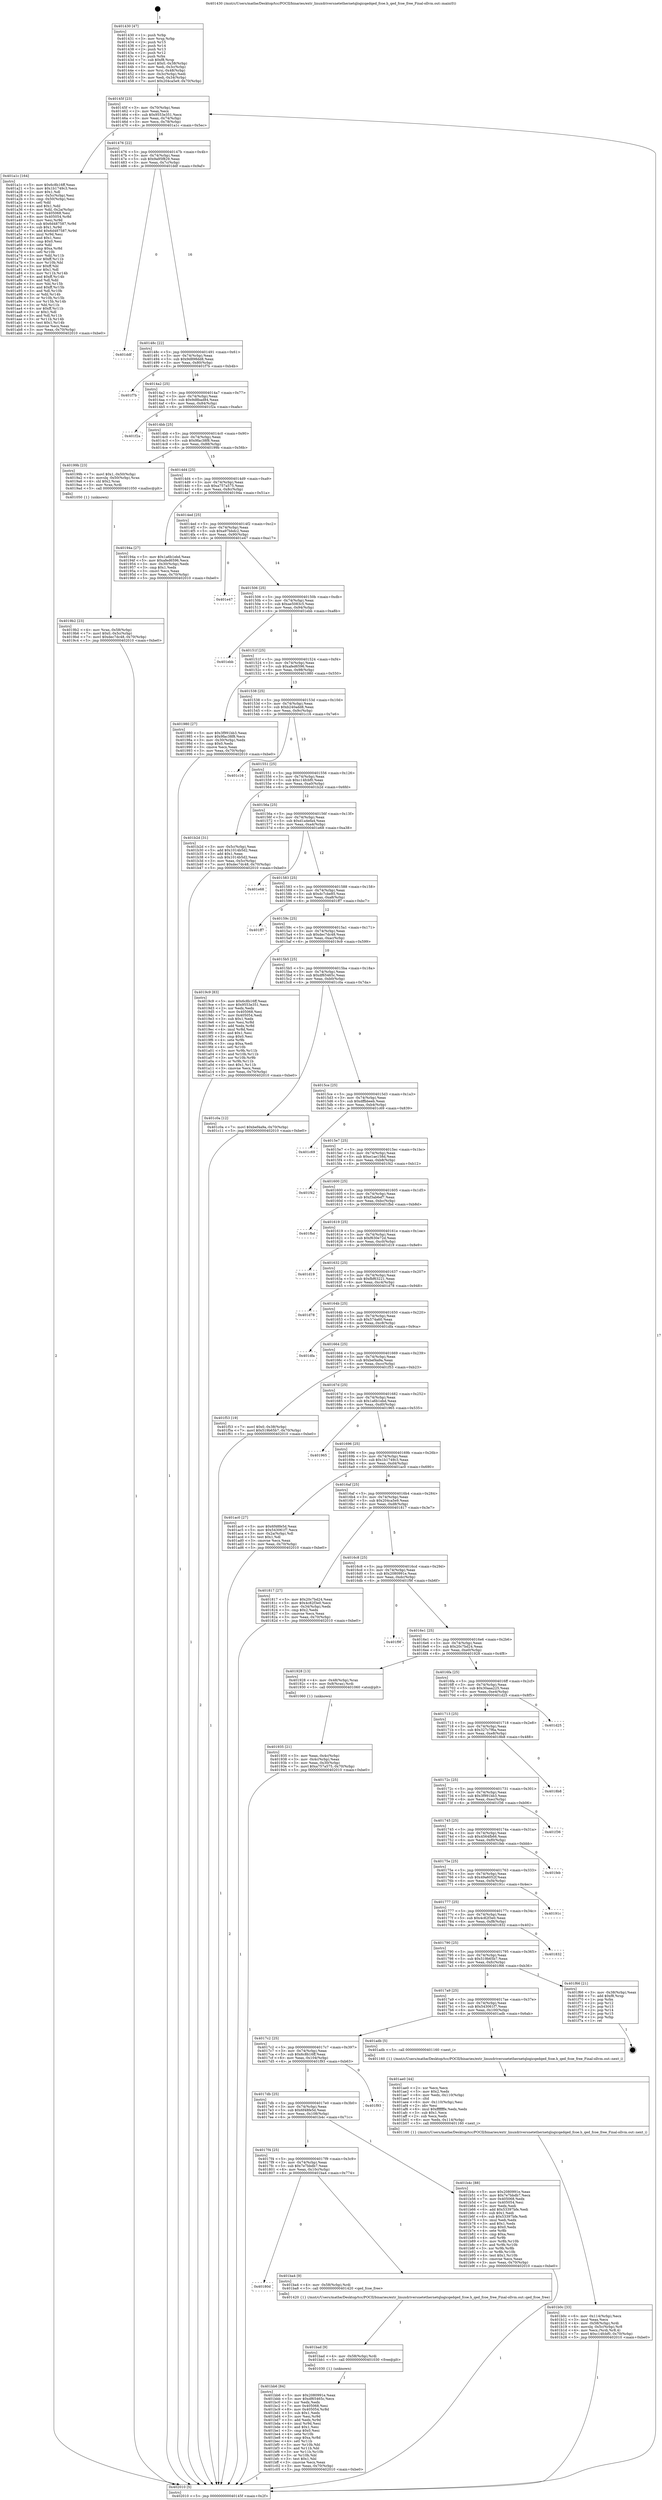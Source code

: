 digraph "0x401430" {
  label = "0x401430 (/mnt/c/Users/mathe/Desktop/tcc/POCII/binaries/extr_linuxdriversnetethernetqlogicqedqed_fcoe.h_qed_fcoe_free_Final-ollvm.out::main(0))"
  labelloc = "t"
  node[shape=record]

  Entry [label="",width=0.3,height=0.3,shape=circle,fillcolor=black,style=filled]
  "0x40145f" [label="{
     0x40145f [23]\l
     | [instrs]\l
     &nbsp;&nbsp;0x40145f \<+3\>: mov -0x70(%rbp),%eax\l
     &nbsp;&nbsp;0x401462 \<+2\>: mov %eax,%ecx\l
     &nbsp;&nbsp;0x401464 \<+6\>: sub $0x9553e351,%ecx\l
     &nbsp;&nbsp;0x40146a \<+3\>: mov %eax,-0x74(%rbp)\l
     &nbsp;&nbsp;0x40146d \<+3\>: mov %ecx,-0x78(%rbp)\l
     &nbsp;&nbsp;0x401470 \<+6\>: je 0000000000401a1c \<main+0x5ec\>\l
  }"]
  "0x401a1c" [label="{
     0x401a1c [164]\l
     | [instrs]\l
     &nbsp;&nbsp;0x401a1c \<+5\>: mov $0x6c8b16ff,%eax\l
     &nbsp;&nbsp;0x401a21 \<+5\>: mov $0x1b1749c3,%ecx\l
     &nbsp;&nbsp;0x401a26 \<+2\>: mov $0x1,%dl\l
     &nbsp;&nbsp;0x401a28 \<+3\>: mov -0x5c(%rbp),%esi\l
     &nbsp;&nbsp;0x401a2b \<+3\>: cmp -0x50(%rbp),%esi\l
     &nbsp;&nbsp;0x401a2e \<+4\>: setl %dil\l
     &nbsp;&nbsp;0x401a32 \<+4\>: and $0x1,%dil\l
     &nbsp;&nbsp;0x401a36 \<+4\>: mov %dil,-0x2a(%rbp)\l
     &nbsp;&nbsp;0x401a3a \<+7\>: mov 0x405068,%esi\l
     &nbsp;&nbsp;0x401a41 \<+8\>: mov 0x405054,%r8d\l
     &nbsp;&nbsp;0x401a49 \<+3\>: mov %esi,%r9d\l
     &nbsp;&nbsp;0x401a4c \<+7\>: sub $0x6d487587,%r9d\l
     &nbsp;&nbsp;0x401a53 \<+4\>: sub $0x1,%r9d\l
     &nbsp;&nbsp;0x401a57 \<+7\>: add $0x6d487587,%r9d\l
     &nbsp;&nbsp;0x401a5e \<+4\>: imul %r9d,%esi\l
     &nbsp;&nbsp;0x401a62 \<+3\>: and $0x1,%esi\l
     &nbsp;&nbsp;0x401a65 \<+3\>: cmp $0x0,%esi\l
     &nbsp;&nbsp;0x401a68 \<+4\>: sete %dil\l
     &nbsp;&nbsp;0x401a6c \<+4\>: cmp $0xa,%r8d\l
     &nbsp;&nbsp;0x401a70 \<+4\>: setl %r10b\l
     &nbsp;&nbsp;0x401a74 \<+3\>: mov %dil,%r11b\l
     &nbsp;&nbsp;0x401a77 \<+4\>: xor $0xff,%r11b\l
     &nbsp;&nbsp;0x401a7b \<+3\>: mov %r10b,%bl\l
     &nbsp;&nbsp;0x401a7e \<+3\>: xor $0xff,%bl\l
     &nbsp;&nbsp;0x401a81 \<+3\>: xor $0x1,%dl\l
     &nbsp;&nbsp;0x401a84 \<+3\>: mov %r11b,%r14b\l
     &nbsp;&nbsp;0x401a87 \<+4\>: and $0xff,%r14b\l
     &nbsp;&nbsp;0x401a8b \<+3\>: and %dl,%dil\l
     &nbsp;&nbsp;0x401a8e \<+3\>: mov %bl,%r15b\l
     &nbsp;&nbsp;0x401a91 \<+4\>: and $0xff,%r15b\l
     &nbsp;&nbsp;0x401a95 \<+3\>: and %dl,%r10b\l
     &nbsp;&nbsp;0x401a98 \<+3\>: or %dil,%r14b\l
     &nbsp;&nbsp;0x401a9b \<+3\>: or %r10b,%r15b\l
     &nbsp;&nbsp;0x401a9e \<+3\>: xor %r15b,%r14b\l
     &nbsp;&nbsp;0x401aa1 \<+3\>: or %bl,%r11b\l
     &nbsp;&nbsp;0x401aa4 \<+4\>: xor $0xff,%r11b\l
     &nbsp;&nbsp;0x401aa8 \<+3\>: or $0x1,%dl\l
     &nbsp;&nbsp;0x401aab \<+3\>: and %dl,%r11b\l
     &nbsp;&nbsp;0x401aae \<+3\>: or %r11b,%r14b\l
     &nbsp;&nbsp;0x401ab1 \<+4\>: test $0x1,%r14b\l
     &nbsp;&nbsp;0x401ab5 \<+3\>: cmovne %ecx,%eax\l
     &nbsp;&nbsp;0x401ab8 \<+3\>: mov %eax,-0x70(%rbp)\l
     &nbsp;&nbsp;0x401abb \<+5\>: jmp 0000000000402010 \<main+0xbe0\>\l
  }"]
  "0x401476" [label="{
     0x401476 [22]\l
     | [instrs]\l
     &nbsp;&nbsp;0x401476 \<+5\>: jmp 000000000040147b \<main+0x4b\>\l
     &nbsp;&nbsp;0x40147b \<+3\>: mov -0x74(%rbp),%eax\l
     &nbsp;&nbsp;0x40147e \<+5\>: sub $0x9a95f829,%eax\l
     &nbsp;&nbsp;0x401483 \<+3\>: mov %eax,-0x7c(%rbp)\l
     &nbsp;&nbsp;0x401486 \<+6\>: je 0000000000401ddf \<main+0x9af\>\l
  }"]
  Exit [label="",width=0.3,height=0.3,shape=circle,fillcolor=black,style=filled,peripheries=2]
  "0x401ddf" [label="{
     0x401ddf\l
  }", style=dashed]
  "0x40148c" [label="{
     0x40148c [22]\l
     | [instrs]\l
     &nbsp;&nbsp;0x40148c \<+5\>: jmp 0000000000401491 \<main+0x61\>\l
     &nbsp;&nbsp;0x401491 \<+3\>: mov -0x74(%rbp),%eax\l
     &nbsp;&nbsp;0x401494 \<+5\>: sub $0x9d898dd8,%eax\l
     &nbsp;&nbsp;0x401499 \<+3\>: mov %eax,-0x80(%rbp)\l
     &nbsp;&nbsp;0x40149c \<+6\>: je 0000000000401f7b \<main+0xb4b\>\l
  }"]
  "0x401bb6" [label="{
     0x401bb6 [84]\l
     | [instrs]\l
     &nbsp;&nbsp;0x401bb6 \<+5\>: mov $0x2080991e,%eax\l
     &nbsp;&nbsp;0x401bbb \<+5\>: mov $0xdf65465c,%ecx\l
     &nbsp;&nbsp;0x401bc0 \<+2\>: xor %edx,%edx\l
     &nbsp;&nbsp;0x401bc2 \<+7\>: mov 0x405068,%esi\l
     &nbsp;&nbsp;0x401bc9 \<+8\>: mov 0x405054,%r8d\l
     &nbsp;&nbsp;0x401bd1 \<+3\>: sub $0x1,%edx\l
     &nbsp;&nbsp;0x401bd4 \<+3\>: mov %esi,%r9d\l
     &nbsp;&nbsp;0x401bd7 \<+3\>: add %edx,%r9d\l
     &nbsp;&nbsp;0x401bda \<+4\>: imul %r9d,%esi\l
     &nbsp;&nbsp;0x401bde \<+3\>: and $0x1,%esi\l
     &nbsp;&nbsp;0x401be1 \<+3\>: cmp $0x0,%esi\l
     &nbsp;&nbsp;0x401be4 \<+4\>: sete %r10b\l
     &nbsp;&nbsp;0x401be8 \<+4\>: cmp $0xa,%r8d\l
     &nbsp;&nbsp;0x401bec \<+4\>: setl %r11b\l
     &nbsp;&nbsp;0x401bf0 \<+3\>: mov %r10b,%bl\l
     &nbsp;&nbsp;0x401bf3 \<+3\>: and %r11b,%bl\l
     &nbsp;&nbsp;0x401bf6 \<+3\>: xor %r11b,%r10b\l
     &nbsp;&nbsp;0x401bf9 \<+3\>: or %r10b,%bl\l
     &nbsp;&nbsp;0x401bfc \<+3\>: test $0x1,%bl\l
     &nbsp;&nbsp;0x401bff \<+3\>: cmovne %ecx,%eax\l
     &nbsp;&nbsp;0x401c02 \<+3\>: mov %eax,-0x70(%rbp)\l
     &nbsp;&nbsp;0x401c05 \<+5\>: jmp 0000000000402010 \<main+0xbe0\>\l
  }"]
  "0x401f7b" [label="{
     0x401f7b\l
  }", style=dashed]
  "0x4014a2" [label="{
     0x4014a2 [25]\l
     | [instrs]\l
     &nbsp;&nbsp;0x4014a2 \<+5\>: jmp 00000000004014a7 \<main+0x77\>\l
     &nbsp;&nbsp;0x4014a7 \<+3\>: mov -0x74(%rbp),%eax\l
     &nbsp;&nbsp;0x4014aa \<+5\>: sub $0x9d8bad84,%eax\l
     &nbsp;&nbsp;0x4014af \<+6\>: mov %eax,-0x84(%rbp)\l
     &nbsp;&nbsp;0x4014b5 \<+6\>: je 0000000000401f2a \<main+0xafa\>\l
  }"]
  "0x401bad" [label="{
     0x401bad [9]\l
     | [instrs]\l
     &nbsp;&nbsp;0x401bad \<+4\>: mov -0x58(%rbp),%rdi\l
     &nbsp;&nbsp;0x401bb1 \<+5\>: call 0000000000401030 \<free@plt\>\l
     | [calls]\l
     &nbsp;&nbsp;0x401030 \{1\} (unknown)\l
  }"]
  "0x401f2a" [label="{
     0x401f2a\l
  }", style=dashed]
  "0x4014bb" [label="{
     0x4014bb [25]\l
     | [instrs]\l
     &nbsp;&nbsp;0x4014bb \<+5\>: jmp 00000000004014c0 \<main+0x90\>\l
     &nbsp;&nbsp;0x4014c0 \<+3\>: mov -0x74(%rbp),%eax\l
     &nbsp;&nbsp;0x4014c3 \<+5\>: sub $0x9fac38f8,%eax\l
     &nbsp;&nbsp;0x4014c8 \<+6\>: mov %eax,-0x88(%rbp)\l
     &nbsp;&nbsp;0x4014ce \<+6\>: je 000000000040199b \<main+0x56b\>\l
  }"]
  "0x40180d" [label="{
     0x40180d\l
  }", style=dashed]
  "0x40199b" [label="{
     0x40199b [23]\l
     | [instrs]\l
     &nbsp;&nbsp;0x40199b \<+7\>: movl $0x1,-0x50(%rbp)\l
     &nbsp;&nbsp;0x4019a2 \<+4\>: movslq -0x50(%rbp),%rax\l
     &nbsp;&nbsp;0x4019a6 \<+4\>: shl $0x2,%rax\l
     &nbsp;&nbsp;0x4019aa \<+3\>: mov %rax,%rdi\l
     &nbsp;&nbsp;0x4019ad \<+5\>: call 0000000000401050 \<malloc@plt\>\l
     | [calls]\l
     &nbsp;&nbsp;0x401050 \{1\} (unknown)\l
  }"]
  "0x4014d4" [label="{
     0x4014d4 [25]\l
     | [instrs]\l
     &nbsp;&nbsp;0x4014d4 \<+5\>: jmp 00000000004014d9 \<main+0xa9\>\l
     &nbsp;&nbsp;0x4014d9 \<+3\>: mov -0x74(%rbp),%eax\l
     &nbsp;&nbsp;0x4014dc \<+5\>: sub $0xa757a575,%eax\l
     &nbsp;&nbsp;0x4014e1 \<+6\>: mov %eax,-0x8c(%rbp)\l
     &nbsp;&nbsp;0x4014e7 \<+6\>: je 000000000040194a \<main+0x51a\>\l
  }"]
  "0x401ba4" [label="{
     0x401ba4 [9]\l
     | [instrs]\l
     &nbsp;&nbsp;0x401ba4 \<+4\>: mov -0x58(%rbp),%rdi\l
     &nbsp;&nbsp;0x401ba8 \<+5\>: call 0000000000401420 \<qed_fcoe_free\>\l
     | [calls]\l
     &nbsp;&nbsp;0x401420 \{1\} (/mnt/c/Users/mathe/Desktop/tcc/POCII/binaries/extr_linuxdriversnetethernetqlogicqedqed_fcoe.h_qed_fcoe_free_Final-ollvm.out::qed_fcoe_free)\l
  }"]
  "0x40194a" [label="{
     0x40194a [27]\l
     | [instrs]\l
     &nbsp;&nbsp;0x40194a \<+5\>: mov $0x1a6b1ebd,%eax\l
     &nbsp;&nbsp;0x40194f \<+5\>: mov $0xafed6596,%ecx\l
     &nbsp;&nbsp;0x401954 \<+3\>: mov -0x30(%rbp),%edx\l
     &nbsp;&nbsp;0x401957 \<+3\>: cmp $0x1,%edx\l
     &nbsp;&nbsp;0x40195a \<+3\>: cmovl %ecx,%eax\l
     &nbsp;&nbsp;0x40195d \<+3\>: mov %eax,-0x70(%rbp)\l
     &nbsp;&nbsp;0x401960 \<+5\>: jmp 0000000000402010 \<main+0xbe0\>\l
  }"]
  "0x4014ed" [label="{
     0x4014ed [25]\l
     | [instrs]\l
     &nbsp;&nbsp;0x4014ed \<+5\>: jmp 00000000004014f2 \<main+0xc2\>\l
     &nbsp;&nbsp;0x4014f2 \<+3\>: mov -0x74(%rbp),%eax\l
     &nbsp;&nbsp;0x4014f5 \<+5\>: sub $0xa97bbdc2,%eax\l
     &nbsp;&nbsp;0x4014fa \<+6\>: mov %eax,-0x90(%rbp)\l
     &nbsp;&nbsp;0x401500 \<+6\>: je 0000000000401e47 \<main+0xa17\>\l
  }"]
  "0x4017f4" [label="{
     0x4017f4 [25]\l
     | [instrs]\l
     &nbsp;&nbsp;0x4017f4 \<+5\>: jmp 00000000004017f9 \<main+0x3c9\>\l
     &nbsp;&nbsp;0x4017f9 \<+3\>: mov -0x74(%rbp),%eax\l
     &nbsp;&nbsp;0x4017fc \<+5\>: sub $0x7e7bbdb7,%eax\l
     &nbsp;&nbsp;0x401801 \<+6\>: mov %eax,-0x10c(%rbp)\l
     &nbsp;&nbsp;0x401807 \<+6\>: je 0000000000401ba4 \<main+0x774\>\l
  }"]
  "0x401e47" [label="{
     0x401e47\l
  }", style=dashed]
  "0x401506" [label="{
     0x401506 [25]\l
     | [instrs]\l
     &nbsp;&nbsp;0x401506 \<+5\>: jmp 000000000040150b \<main+0xdb\>\l
     &nbsp;&nbsp;0x40150b \<+3\>: mov -0x74(%rbp),%eax\l
     &nbsp;&nbsp;0x40150e \<+5\>: sub $0xae5083c5,%eax\l
     &nbsp;&nbsp;0x401513 \<+6\>: mov %eax,-0x94(%rbp)\l
     &nbsp;&nbsp;0x401519 \<+6\>: je 0000000000401ebb \<main+0xa8b\>\l
  }"]
  "0x401b4c" [label="{
     0x401b4c [88]\l
     | [instrs]\l
     &nbsp;&nbsp;0x401b4c \<+5\>: mov $0x2080991e,%eax\l
     &nbsp;&nbsp;0x401b51 \<+5\>: mov $0x7e7bbdb7,%ecx\l
     &nbsp;&nbsp;0x401b56 \<+7\>: mov 0x405068,%edx\l
     &nbsp;&nbsp;0x401b5d \<+7\>: mov 0x405054,%esi\l
     &nbsp;&nbsp;0x401b64 \<+2\>: mov %edx,%edi\l
     &nbsp;&nbsp;0x401b66 \<+6\>: add $0x53397bfe,%edi\l
     &nbsp;&nbsp;0x401b6c \<+3\>: sub $0x1,%edi\l
     &nbsp;&nbsp;0x401b6f \<+6\>: sub $0x53397bfe,%edi\l
     &nbsp;&nbsp;0x401b75 \<+3\>: imul %edi,%edx\l
     &nbsp;&nbsp;0x401b78 \<+3\>: and $0x1,%edx\l
     &nbsp;&nbsp;0x401b7b \<+3\>: cmp $0x0,%edx\l
     &nbsp;&nbsp;0x401b7e \<+4\>: sete %r8b\l
     &nbsp;&nbsp;0x401b82 \<+3\>: cmp $0xa,%esi\l
     &nbsp;&nbsp;0x401b85 \<+4\>: setl %r9b\l
     &nbsp;&nbsp;0x401b89 \<+3\>: mov %r8b,%r10b\l
     &nbsp;&nbsp;0x401b8c \<+3\>: and %r9b,%r10b\l
     &nbsp;&nbsp;0x401b8f \<+3\>: xor %r9b,%r8b\l
     &nbsp;&nbsp;0x401b92 \<+3\>: or %r8b,%r10b\l
     &nbsp;&nbsp;0x401b95 \<+4\>: test $0x1,%r10b\l
     &nbsp;&nbsp;0x401b99 \<+3\>: cmovne %ecx,%eax\l
     &nbsp;&nbsp;0x401b9c \<+3\>: mov %eax,-0x70(%rbp)\l
     &nbsp;&nbsp;0x401b9f \<+5\>: jmp 0000000000402010 \<main+0xbe0\>\l
  }"]
  "0x401ebb" [label="{
     0x401ebb\l
  }", style=dashed]
  "0x40151f" [label="{
     0x40151f [25]\l
     | [instrs]\l
     &nbsp;&nbsp;0x40151f \<+5\>: jmp 0000000000401524 \<main+0xf4\>\l
     &nbsp;&nbsp;0x401524 \<+3\>: mov -0x74(%rbp),%eax\l
     &nbsp;&nbsp;0x401527 \<+5\>: sub $0xafed6596,%eax\l
     &nbsp;&nbsp;0x40152c \<+6\>: mov %eax,-0x98(%rbp)\l
     &nbsp;&nbsp;0x401532 \<+6\>: je 0000000000401980 \<main+0x550\>\l
  }"]
  "0x4017db" [label="{
     0x4017db [25]\l
     | [instrs]\l
     &nbsp;&nbsp;0x4017db \<+5\>: jmp 00000000004017e0 \<main+0x3b0\>\l
     &nbsp;&nbsp;0x4017e0 \<+3\>: mov -0x74(%rbp),%eax\l
     &nbsp;&nbsp;0x4017e3 \<+5\>: sub $0x6f48fe5d,%eax\l
     &nbsp;&nbsp;0x4017e8 \<+6\>: mov %eax,-0x108(%rbp)\l
     &nbsp;&nbsp;0x4017ee \<+6\>: je 0000000000401b4c \<main+0x71c\>\l
  }"]
  "0x401980" [label="{
     0x401980 [27]\l
     | [instrs]\l
     &nbsp;&nbsp;0x401980 \<+5\>: mov $0x3f991bb3,%eax\l
     &nbsp;&nbsp;0x401985 \<+5\>: mov $0x9fac38f8,%ecx\l
     &nbsp;&nbsp;0x40198a \<+3\>: mov -0x30(%rbp),%edx\l
     &nbsp;&nbsp;0x40198d \<+3\>: cmp $0x0,%edx\l
     &nbsp;&nbsp;0x401990 \<+3\>: cmove %ecx,%eax\l
     &nbsp;&nbsp;0x401993 \<+3\>: mov %eax,-0x70(%rbp)\l
     &nbsp;&nbsp;0x401996 \<+5\>: jmp 0000000000402010 \<main+0xbe0\>\l
  }"]
  "0x401538" [label="{
     0x401538 [25]\l
     | [instrs]\l
     &nbsp;&nbsp;0x401538 \<+5\>: jmp 000000000040153d \<main+0x10d\>\l
     &nbsp;&nbsp;0x40153d \<+3\>: mov -0x74(%rbp),%eax\l
     &nbsp;&nbsp;0x401540 \<+5\>: sub $0xb240add8,%eax\l
     &nbsp;&nbsp;0x401545 \<+6\>: mov %eax,-0x9c(%rbp)\l
     &nbsp;&nbsp;0x40154b \<+6\>: je 0000000000401c16 \<main+0x7e6\>\l
  }"]
  "0x401f93" [label="{
     0x401f93\l
  }", style=dashed]
  "0x401c16" [label="{
     0x401c16\l
  }", style=dashed]
  "0x401551" [label="{
     0x401551 [25]\l
     | [instrs]\l
     &nbsp;&nbsp;0x401551 \<+5\>: jmp 0000000000401556 \<main+0x126\>\l
     &nbsp;&nbsp;0x401556 \<+3\>: mov -0x74(%rbp),%eax\l
     &nbsp;&nbsp;0x401559 \<+5\>: sub $0xc14fcbf0,%eax\l
     &nbsp;&nbsp;0x40155e \<+6\>: mov %eax,-0xa0(%rbp)\l
     &nbsp;&nbsp;0x401564 \<+6\>: je 0000000000401b2d \<main+0x6fd\>\l
  }"]
  "0x401b0c" [label="{
     0x401b0c [33]\l
     | [instrs]\l
     &nbsp;&nbsp;0x401b0c \<+6\>: mov -0x114(%rbp),%ecx\l
     &nbsp;&nbsp;0x401b12 \<+3\>: imul %eax,%ecx\l
     &nbsp;&nbsp;0x401b15 \<+4\>: mov -0x58(%rbp),%rdi\l
     &nbsp;&nbsp;0x401b19 \<+4\>: movslq -0x5c(%rbp),%r8\l
     &nbsp;&nbsp;0x401b1d \<+4\>: mov %ecx,(%rdi,%r8,4)\l
     &nbsp;&nbsp;0x401b21 \<+7\>: movl $0xc14fcbf0,-0x70(%rbp)\l
     &nbsp;&nbsp;0x401b28 \<+5\>: jmp 0000000000402010 \<main+0xbe0\>\l
  }"]
  "0x401b2d" [label="{
     0x401b2d [31]\l
     | [instrs]\l
     &nbsp;&nbsp;0x401b2d \<+3\>: mov -0x5c(%rbp),%eax\l
     &nbsp;&nbsp;0x401b30 \<+5\>: add $0x1014b5d2,%eax\l
     &nbsp;&nbsp;0x401b35 \<+3\>: add $0x1,%eax\l
     &nbsp;&nbsp;0x401b38 \<+5\>: sub $0x1014b5d2,%eax\l
     &nbsp;&nbsp;0x401b3d \<+3\>: mov %eax,-0x5c(%rbp)\l
     &nbsp;&nbsp;0x401b40 \<+7\>: movl $0xdec7dc48,-0x70(%rbp)\l
     &nbsp;&nbsp;0x401b47 \<+5\>: jmp 0000000000402010 \<main+0xbe0\>\l
  }"]
  "0x40156a" [label="{
     0x40156a [25]\l
     | [instrs]\l
     &nbsp;&nbsp;0x40156a \<+5\>: jmp 000000000040156f \<main+0x13f\>\l
     &nbsp;&nbsp;0x40156f \<+3\>: mov -0x74(%rbp),%eax\l
     &nbsp;&nbsp;0x401572 \<+5\>: sub $0xd1a4efa4,%eax\l
     &nbsp;&nbsp;0x401577 \<+6\>: mov %eax,-0xa4(%rbp)\l
     &nbsp;&nbsp;0x40157d \<+6\>: je 0000000000401e68 \<main+0xa38\>\l
  }"]
  "0x401ae0" [label="{
     0x401ae0 [44]\l
     | [instrs]\l
     &nbsp;&nbsp;0x401ae0 \<+2\>: xor %ecx,%ecx\l
     &nbsp;&nbsp;0x401ae2 \<+5\>: mov $0x2,%edx\l
     &nbsp;&nbsp;0x401ae7 \<+6\>: mov %edx,-0x110(%rbp)\l
     &nbsp;&nbsp;0x401aed \<+1\>: cltd\l
     &nbsp;&nbsp;0x401aee \<+6\>: mov -0x110(%rbp),%esi\l
     &nbsp;&nbsp;0x401af4 \<+2\>: idiv %esi\l
     &nbsp;&nbsp;0x401af6 \<+6\>: imul $0xfffffffe,%edx,%edx\l
     &nbsp;&nbsp;0x401afc \<+3\>: sub $0x1,%ecx\l
     &nbsp;&nbsp;0x401aff \<+2\>: sub %ecx,%edx\l
     &nbsp;&nbsp;0x401b01 \<+6\>: mov %edx,-0x114(%rbp)\l
     &nbsp;&nbsp;0x401b07 \<+5\>: call 0000000000401160 \<next_i\>\l
     | [calls]\l
     &nbsp;&nbsp;0x401160 \{1\} (/mnt/c/Users/mathe/Desktop/tcc/POCII/binaries/extr_linuxdriversnetethernetqlogicqedqed_fcoe.h_qed_fcoe_free_Final-ollvm.out::next_i)\l
  }"]
  "0x401e68" [label="{
     0x401e68\l
  }", style=dashed]
  "0x401583" [label="{
     0x401583 [25]\l
     | [instrs]\l
     &nbsp;&nbsp;0x401583 \<+5\>: jmp 0000000000401588 \<main+0x158\>\l
     &nbsp;&nbsp;0x401588 \<+3\>: mov -0x74(%rbp),%eax\l
     &nbsp;&nbsp;0x40158b \<+5\>: sub $0xdc7cbe85,%eax\l
     &nbsp;&nbsp;0x401590 \<+6\>: mov %eax,-0xa8(%rbp)\l
     &nbsp;&nbsp;0x401596 \<+6\>: je 0000000000401ff7 \<main+0xbc7\>\l
  }"]
  "0x4017c2" [label="{
     0x4017c2 [25]\l
     | [instrs]\l
     &nbsp;&nbsp;0x4017c2 \<+5\>: jmp 00000000004017c7 \<main+0x397\>\l
     &nbsp;&nbsp;0x4017c7 \<+3\>: mov -0x74(%rbp),%eax\l
     &nbsp;&nbsp;0x4017ca \<+5\>: sub $0x6c8b16ff,%eax\l
     &nbsp;&nbsp;0x4017cf \<+6\>: mov %eax,-0x104(%rbp)\l
     &nbsp;&nbsp;0x4017d5 \<+6\>: je 0000000000401f93 \<main+0xb63\>\l
  }"]
  "0x401ff7" [label="{
     0x401ff7\l
  }", style=dashed]
  "0x40159c" [label="{
     0x40159c [25]\l
     | [instrs]\l
     &nbsp;&nbsp;0x40159c \<+5\>: jmp 00000000004015a1 \<main+0x171\>\l
     &nbsp;&nbsp;0x4015a1 \<+3\>: mov -0x74(%rbp),%eax\l
     &nbsp;&nbsp;0x4015a4 \<+5\>: sub $0xdec7dc48,%eax\l
     &nbsp;&nbsp;0x4015a9 \<+6\>: mov %eax,-0xac(%rbp)\l
     &nbsp;&nbsp;0x4015af \<+6\>: je 00000000004019c9 \<main+0x599\>\l
  }"]
  "0x401adb" [label="{
     0x401adb [5]\l
     | [instrs]\l
     &nbsp;&nbsp;0x401adb \<+5\>: call 0000000000401160 \<next_i\>\l
     | [calls]\l
     &nbsp;&nbsp;0x401160 \{1\} (/mnt/c/Users/mathe/Desktop/tcc/POCII/binaries/extr_linuxdriversnetethernetqlogicqedqed_fcoe.h_qed_fcoe_free_Final-ollvm.out::next_i)\l
  }"]
  "0x4019c9" [label="{
     0x4019c9 [83]\l
     | [instrs]\l
     &nbsp;&nbsp;0x4019c9 \<+5\>: mov $0x6c8b16ff,%eax\l
     &nbsp;&nbsp;0x4019ce \<+5\>: mov $0x9553e351,%ecx\l
     &nbsp;&nbsp;0x4019d3 \<+2\>: xor %edx,%edx\l
     &nbsp;&nbsp;0x4019d5 \<+7\>: mov 0x405068,%esi\l
     &nbsp;&nbsp;0x4019dc \<+7\>: mov 0x405054,%edi\l
     &nbsp;&nbsp;0x4019e3 \<+3\>: sub $0x1,%edx\l
     &nbsp;&nbsp;0x4019e6 \<+3\>: mov %esi,%r8d\l
     &nbsp;&nbsp;0x4019e9 \<+3\>: add %edx,%r8d\l
     &nbsp;&nbsp;0x4019ec \<+4\>: imul %r8d,%esi\l
     &nbsp;&nbsp;0x4019f0 \<+3\>: and $0x1,%esi\l
     &nbsp;&nbsp;0x4019f3 \<+3\>: cmp $0x0,%esi\l
     &nbsp;&nbsp;0x4019f6 \<+4\>: sete %r9b\l
     &nbsp;&nbsp;0x4019fa \<+3\>: cmp $0xa,%edi\l
     &nbsp;&nbsp;0x4019fd \<+4\>: setl %r10b\l
     &nbsp;&nbsp;0x401a01 \<+3\>: mov %r9b,%r11b\l
     &nbsp;&nbsp;0x401a04 \<+3\>: and %r10b,%r11b\l
     &nbsp;&nbsp;0x401a07 \<+3\>: xor %r10b,%r9b\l
     &nbsp;&nbsp;0x401a0a \<+3\>: or %r9b,%r11b\l
     &nbsp;&nbsp;0x401a0d \<+4\>: test $0x1,%r11b\l
     &nbsp;&nbsp;0x401a11 \<+3\>: cmovne %ecx,%eax\l
     &nbsp;&nbsp;0x401a14 \<+3\>: mov %eax,-0x70(%rbp)\l
     &nbsp;&nbsp;0x401a17 \<+5\>: jmp 0000000000402010 \<main+0xbe0\>\l
  }"]
  "0x4015b5" [label="{
     0x4015b5 [25]\l
     | [instrs]\l
     &nbsp;&nbsp;0x4015b5 \<+5\>: jmp 00000000004015ba \<main+0x18a\>\l
     &nbsp;&nbsp;0x4015ba \<+3\>: mov -0x74(%rbp),%eax\l
     &nbsp;&nbsp;0x4015bd \<+5\>: sub $0xdf65465c,%eax\l
     &nbsp;&nbsp;0x4015c2 \<+6\>: mov %eax,-0xb0(%rbp)\l
     &nbsp;&nbsp;0x4015c8 \<+6\>: je 0000000000401c0a \<main+0x7da\>\l
  }"]
  "0x4017a9" [label="{
     0x4017a9 [25]\l
     | [instrs]\l
     &nbsp;&nbsp;0x4017a9 \<+5\>: jmp 00000000004017ae \<main+0x37e\>\l
     &nbsp;&nbsp;0x4017ae \<+3\>: mov -0x74(%rbp),%eax\l
     &nbsp;&nbsp;0x4017b1 \<+5\>: sub $0x543061f7,%eax\l
     &nbsp;&nbsp;0x4017b6 \<+6\>: mov %eax,-0x100(%rbp)\l
     &nbsp;&nbsp;0x4017bc \<+6\>: je 0000000000401adb \<main+0x6ab\>\l
  }"]
  "0x401c0a" [label="{
     0x401c0a [12]\l
     | [instrs]\l
     &nbsp;&nbsp;0x401c0a \<+7\>: movl $0xbef4a9a,-0x70(%rbp)\l
     &nbsp;&nbsp;0x401c11 \<+5\>: jmp 0000000000402010 \<main+0xbe0\>\l
  }"]
  "0x4015ce" [label="{
     0x4015ce [25]\l
     | [instrs]\l
     &nbsp;&nbsp;0x4015ce \<+5\>: jmp 00000000004015d3 \<main+0x1a3\>\l
     &nbsp;&nbsp;0x4015d3 \<+3\>: mov -0x74(%rbp),%eax\l
     &nbsp;&nbsp;0x4015d6 \<+5\>: sub $0xdffbbeeb,%eax\l
     &nbsp;&nbsp;0x4015db \<+6\>: mov %eax,-0xb4(%rbp)\l
     &nbsp;&nbsp;0x4015e1 \<+6\>: je 0000000000401c69 \<main+0x839\>\l
  }"]
  "0x401f66" [label="{
     0x401f66 [21]\l
     | [instrs]\l
     &nbsp;&nbsp;0x401f66 \<+3\>: mov -0x38(%rbp),%eax\l
     &nbsp;&nbsp;0x401f69 \<+7\>: add $0xf8,%rsp\l
     &nbsp;&nbsp;0x401f70 \<+1\>: pop %rbx\l
     &nbsp;&nbsp;0x401f71 \<+2\>: pop %r12\l
     &nbsp;&nbsp;0x401f73 \<+2\>: pop %r13\l
     &nbsp;&nbsp;0x401f75 \<+2\>: pop %r14\l
     &nbsp;&nbsp;0x401f77 \<+2\>: pop %r15\l
     &nbsp;&nbsp;0x401f79 \<+1\>: pop %rbp\l
     &nbsp;&nbsp;0x401f7a \<+1\>: ret\l
  }"]
  "0x401c69" [label="{
     0x401c69\l
  }", style=dashed]
  "0x4015e7" [label="{
     0x4015e7 [25]\l
     | [instrs]\l
     &nbsp;&nbsp;0x4015e7 \<+5\>: jmp 00000000004015ec \<main+0x1bc\>\l
     &nbsp;&nbsp;0x4015ec \<+3\>: mov -0x74(%rbp),%eax\l
     &nbsp;&nbsp;0x4015ef \<+5\>: sub $0xe1ae158d,%eax\l
     &nbsp;&nbsp;0x4015f4 \<+6\>: mov %eax,-0xb8(%rbp)\l
     &nbsp;&nbsp;0x4015fa \<+6\>: je 0000000000401f42 \<main+0xb12\>\l
  }"]
  "0x401790" [label="{
     0x401790 [25]\l
     | [instrs]\l
     &nbsp;&nbsp;0x401790 \<+5\>: jmp 0000000000401795 \<main+0x365\>\l
     &nbsp;&nbsp;0x401795 \<+3\>: mov -0x74(%rbp),%eax\l
     &nbsp;&nbsp;0x401798 \<+5\>: sub $0x519b65b7,%eax\l
     &nbsp;&nbsp;0x40179d \<+6\>: mov %eax,-0xfc(%rbp)\l
     &nbsp;&nbsp;0x4017a3 \<+6\>: je 0000000000401f66 \<main+0xb36\>\l
  }"]
  "0x401f42" [label="{
     0x401f42\l
  }", style=dashed]
  "0x401600" [label="{
     0x401600 [25]\l
     | [instrs]\l
     &nbsp;&nbsp;0x401600 \<+5\>: jmp 0000000000401605 \<main+0x1d5\>\l
     &nbsp;&nbsp;0x401605 \<+3\>: mov -0x74(%rbp),%eax\l
     &nbsp;&nbsp;0x401608 \<+5\>: sub $0xf3ab6ef7,%eax\l
     &nbsp;&nbsp;0x40160d \<+6\>: mov %eax,-0xbc(%rbp)\l
     &nbsp;&nbsp;0x401613 \<+6\>: je 0000000000401fbd \<main+0xb8d\>\l
  }"]
  "0x401832" [label="{
     0x401832\l
  }", style=dashed]
  "0x401fbd" [label="{
     0x401fbd\l
  }", style=dashed]
  "0x401619" [label="{
     0x401619 [25]\l
     | [instrs]\l
     &nbsp;&nbsp;0x401619 \<+5\>: jmp 000000000040161e \<main+0x1ee\>\l
     &nbsp;&nbsp;0x40161e \<+3\>: mov -0x74(%rbp),%eax\l
     &nbsp;&nbsp;0x401621 \<+5\>: sub $0xf630e72d,%eax\l
     &nbsp;&nbsp;0x401626 \<+6\>: mov %eax,-0xc0(%rbp)\l
     &nbsp;&nbsp;0x40162c \<+6\>: je 0000000000401d19 \<main+0x8e9\>\l
  }"]
  "0x401777" [label="{
     0x401777 [25]\l
     | [instrs]\l
     &nbsp;&nbsp;0x401777 \<+5\>: jmp 000000000040177c \<main+0x34c\>\l
     &nbsp;&nbsp;0x40177c \<+3\>: mov -0x74(%rbp),%eax\l
     &nbsp;&nbsp;0x40177f \<+5\>: sub $0x4c82f3e0,%eax\l
     &nbsp;&nbsp;0x401784 \<+6\>: mov %eax,-0xf8(%rbp)\l
     &nbsp;&nbsp;0x40178a \<+6\>: je 0000000000401832 \<main+0x402\>\l
  }"]
  "0x401d19" [label="{
     0x401d19\l
  }", style=dashed]
  "0x401632" [label="{
     0x401632 [25]\l
     | [instrs]\l
     &nbsp;&nbsp;0x401632 \<+5\>: jmp 0000000000401637 \<main+0x207\>\l
     &nbsp;&nbsp;0x401637 \<+3\>: mov -0x74(%rbp),%eax\l
     &nbsp;&nbsp;0x40163a \<+5\>: sub $0xfbf63221,%eax\l
     &nbsp;&nbsp;0x40163f \<+6\>: mov %eax,-0xc4(%rbp)\l
     &nbsp;&nbsp;0x401645 \<+6\>: je 0000000000401d78 \<main+0x948\>\l
  }"]
  "0x40191c" [label="{
     0x40191c\l
  }", style=dashed]
  "0x401d78" [label="{
     0x401d78\l
  }", style=dashed]
  "0x40164b" [label="{
     0x40164b [25]\l
     | [instrs]\l
     &nbsp;&nbsp;0x40164b \<+5\>: jmp 0000000000401650 \<main+0x220\>\l
     &nbsp;&nbsp;0x401650 \<+3\>: mov -0x74(%rbp),%eax\l
     &nbsp;&nbsp;0x401653 \<+5\>: sub $0x574a60,%eax\l
     &nbsp;&nbsp;0x401658 \<+6\>: mov %eax,-0xc8(%rbp)\l
     &nbsp;&nbsp;0x40165e \<+6\>: je 0000000000401dfa \<main+0x9ca\>\l
  }"]
  "0x40175e" [label="{
     0x40175e [25]\l
     | [instrs]\l
     &nbsp;&nbsp;0x40175e \<+5\>: jmp 0000000000401763 \<main+0x333\>\l
     &nbsp;&nbsp;0x401763 \<+3\>: mov -0x74(%rbp),%eax\l
     &nbsp;&nbsp;0x401766 \<+5\>: sub $0x49a6052f,%eax\l
     &nbsp;&nbsp;0x40176b \<+6\>: mov %eax,-0xf4(%rbp)\l
     &nbsp;&nbsp;0x401771 \<+6\>: je 000000000040191c \<main+0x4ec\>\l
  }"]
  "0x401dfa" [label="{
     0x401dfa\l
  }", style=dashed]
  "0x401664" [label="{
     0x401664 [25]\l
     | [instrs]\l
     &nbsp;&nbsp;0x401664 \<+5\>: jmp 0000000000401669 \<main+0x239\>\l
     &nbsp;&nbsp;0x401669 \<+3\>: mov -0x74(%rbp),%eax\l
     &nbsp;&nbsp;0x40166c \<+5\>: sub $0xbef4a9a,%eax\l
     &nbsp;&nbsp;0x401671 \<+6\>: mov %eax,-0xcc(%rbp)\l
     &nbsp;&nbsp;0x401677 \<+6\>: je 0000000000401f53 \<main+0xb23\>\l
  }"]
  "0x401feb" [label="{
     0x401feb\l
  }", style=dashed]
  "0x401f53" [label="{
     0x401f53 [19]\l
     | [instrs]\l
     &nbsp;&nbsp;0x401f53 \<+7\>: movl $0x0,-0x38(%rbp)\l
     &nbsp;&nbsp;0x401f5a \<+7\>: movl $0x519b65b7,-0x70(%rbp)\l
     &nbsp;&nbsp;0x401f61 \<+5\>: jmp 0000000000402010 \<main+0xbe0\>\l
  }"]
  "0x40167d" [label="{
     0x40167d [25]\l
     | [instrs]\l
     &nbsp;&nbsp;0x40167d \<+5\>: jmp 0000000000401682 \<main+0x252\>\l
     &nbsp;&nbsp;0x401682 \<+3\>: mov -0x74(%rbp),%eax\l
     &nbsp;&nbsp;0x401685 \<+5\>: sub $0x1a6b1ebd,%eax\l
     &nbsp;&nbsp;0x40168a \<+6\>: mov %eax,-0xd0(%rbp)\l
     &nbsp;&nbsp;0x401690 \<+6\>: je 0000000000401965 \<main+0x535\>\l
  }"]
  "0x401745" [label="{
     0x401745 [25]\l
     | [instrs]\l
     &nbsp;&nbsp;0x401745 \<+5\>: jmp 000000000040174a \<main+0x31a\>\l
     &nbsp;&nbsp;0x40174a \<+3\>: mov -0x74(%rbp),%eax\l
     &nbsp;&nbsp;0x40174d \<+5\>: sub $0x4564fb66,%eax\l
     &nbsp;&nbsp;0x401752 \<+6\>: mov %eax,-0xf0(%rbp)\l
     &nbsp;&nbsp;0x401758 \<+6\>: je 0000000000401feb \<main+0xbbb\>\l
  }"]
  "0x401965" [label="{
     0x401965\l
  }", style=dashed]
  "0x401696" [label="{
     0x401696 [25]\l
     | [instrs]\l
     &nbsp;&nbsp;0x401696 \<+5\>: jmp 000000000040169b \<main+0x26b\>\l
     &nbsp;&nbsp;0x40169b \<+3\>: mov -0x74(%rbp),%eax\l
     &nbsp;&nbsp;0x40169e \<+5\>: sub $0x1b1749c3,%eax\l
     &nbsp;&nbsp;0x4016a3 \<+6\>: mov %eax,-0xd4(%rbp)\l
     &nbsp;&nbsp;0x4016a9 \<+6\>: je 0000000000401ac0 \<main+0x690\>\l
  }"]
  "0x401f36" [label="{
     0x401f36\l
  }", style=dashed]
  "0x401ac0" [label="{
     0x401ac0 [27]\l
     | [instrs]\l
     &nbsp;&nbsp;0x401ac0 \<+5\>: mov $0x6f48fe5d,%eax\l
     &nbsp;&nbsp;0x401ac5 \<+5\>: mov $0x543061f7,%ecx\l
     &nbsp;&nbsp;0x401aca \<+3\>: mov -0x2a(%rbp),%dl\l
     &nbsp;&nbsp;0x401acd \<+3\>: test $0x1,%dl\l
     &nbsp;&nbsp;0x401ad0 \<+3\>: cmovne %ecx,%eax\l
     &nbsp;&nbsp;0x401ad3 \<+3\>: mov %eax,-0x70(%rbp)\l
     &nbsp;&nbsp;0x401ad6 \<+5\>: jmp 0000000000402010 \<main+0xbe0\>\l
  }"]
  "0x4016af" [label="{
     0x4016af [25]\l
     | [instrs]\l
     &nbsp;&nbsp;0x4016af \<+5\>: jmp 00000000004016b4 \<main+0x284\>\l
     &nbsp;&nbsp;0x4016b4 \<+3\>: mov -0x74(%rbp),%eax\l
     &nbsp;&nbsp;0x4016b7 \<+5\>: sub $0x204ca5e9,%eax\l
     &nbsp;&nbsp;0x4016bc \<+6\>: mov %eax,-0xd8(%rbp)\l
     &nbsp;&nbsp;0x4016c2 \<+6\>: je 0000000000401817 \<main+0x3e7\>\l
  }"]
  "0x40172c" [label="{
     0x40172c [25]\l
     | [instrs]\l
     &nbsp;&nbsp;0x40172c \<+5\>: jmp 0000000000401731 \<main+0x301\>\l
     &nbsp;&nbsp;0x401731 \<+3\>: mov -0x74(%rbp),%eax\l
     &nbsp;&nbsp;0x401734 \<+5\>: sub $0x3f991bb3,%eax\l
     &nbsp;&nbsp;0x401739 \<+6\>: mov %eax,-0xec(%rbp)\l
     &nbsp;&nbsp;0x40173f \<+6\>: je 0000000000401f36 \<main+0xb06\>\l
  }"]
  "0x401817" [label="{
     0x401817 [27]\l
     | [instrs]\l
     &nbsp;&nbsp;0x401817 \<+5\>: mov $0x20c7bd24,%eax\l
     &nbsp;&nbsp;0x40181c \<+5\>: mov $0x4c82f3e0,%ecx\l
     &nbsp;&nbsp;0x401821 \<+3\>: mov -0x34(%rbp),%edx\l
     &nbsp;&nbsp;0x401824 \<+3\>: cmp $0x2,%edx\l
     &nbsp;&nbsp;0x401827 \<+3\>: cmovne %ecx,%eax\l
     &nbsp;&nbsp;0x40182a \<+3\>: mov %eax,-0x70(%rbp)\l
     &nbsp;&nbsp;0x40182d \<+5\>: jmp 0000000000402010 \<main+0xbe0\>\l
  }"]
  "0x4016c8" [label="{
     0x4016c8 [25]\l
     | [instrs]\l
     &nbsp;&nbsp;0x4016c8 \<+5\>: jmp 00000000004016cd \<main+0x29d\>\l
     &nbsp;&nbsp;0x4016cd \<+3\>: mov -0x74(%rbp),%eax\l
     &nbsp;&nbsp;0x4016d0 \<+5\>: sub $0x2080991e,%eax\l
     &nbsp;&nbsp;0x4016d5 \<+6\>: mov %eax,-0xdc(%rbp)\l
     &nbsp;&nbsp;0x4016db \<+6\>: je 0000000000401f9f \<main+0xb6f\>\l
  }"]
  "0x402010" [label="{
     0x402010 [5]\l
     | [instrs]\l
     &nbsp;&nbsp;0x402010 \<+5\>: jmp 000000000040145f \<main+0x2f\>\l
  }"]
  "0x401430" [label="{
     0x401430 [47]\l
     | [instrs]\l
     &nbsp;&nbsp;0x401430 \<+1\>: push %rbp\l
     &nbsp;&nbsp;0x401431 \<+3\>: mov %rsp,%rbp\l
     &nbsp;&nbsp;0x401434 \<+2\>: push %r15\l
     &nbsp;&nbsp;0x401436 \<+2\>: push %r14\l
     &nbsp;&nbsp;0x401438 \<+2\>: push %r13\l
     &nbsp;&nbsp;0x40143a \<+2\>: push %r12\l
     &nbsp;&nbsp;0x40143c \<+1\>: push %rbx\l
     &nbsp;&nbsp;0x40143d \<+7\>: sub $0xf8,%rsp\l
     &nbsp;&nbsp;0x401444 \<+7\>: movl $0x0,-0x38(%rbp)\l
     &nbsp;&nbsp;0x40144b \<+3\>: mov %edi,-0x3c(%rbp)\l
     &nbsp;&nbsp;0x40144e \<+4\>: mov %rsi,-0x48(%rbp)\l
     &nbsp;&nbsp;0x401452 \<+3\>: mov -0x3c(%rbp),%edi\l
     &nbsp;&nbsp;0x401455 \<+3\>: mov %edi,-0x34(%rbp)\l
     &nbsp;&nbsp;0x401458 \<+7\>: movl $0x204ca5e9,-0x70(%rbp)\l
  }"]
  "0x4018b8" [label="{
     0x4018b8\l
  }", style=dashed]
  "0x401f9f" [label="{
     0x401f9f\l
  }", style=dashed]
  "0x4016e1" [label="{
     0x4016e1 [25]\l
     | [instrs]\l
     &nbsp;&nbsp;0x4016e1 \<+5\>: jmp 00000000004016e6 \<main+0x2b6\>\l
     &nbsp;&nbsp;0x4016e6 \<+3\>: mov -0x74(%rbp),%eax\l
     &nbsp;&nbsp;0x4016e9 \<+5\>: sub $0x20c7bd24,%eax\l
     &nbsp;&nbsp;0x4016ee \<+6\>: mov %eax,-0xe0(%rbp)\l
     &nbsp;&nbsp;0x4016f4 \<+6\>: je 0000000000401928 \<main+0x4f8\>\l
  }"]
  "0x401713" [label="{
     0x401713 [25]\l
     | [instrs]\l
     &nbsp;&nbsp;0x401713 \<+5\>: jmp 0000000000401718 \<main+0x2e8\>\l
     &nbsp;&nbsp;0x401718 \<+3\>: mov -0x74(%rbp),%eax\l
     &nbsp;&nbsp;0x40171b \<+5\>: sub $0x327c7f6a,%eax\l
     &nbsp;&nbsp;0x401720 \<+6\>: mov %eax,-0xe8(%rbp)\l
     &nbsp;&nbsp;0x401726 \<+6\>: je 00000000004018b8 \<main+0x488\>\l
  }"]
  "0x401928" [label="{
     0x401928 [13]\l
     | [instrs]\l
     &nbsp;&nbsp;0x401928 \<+4\>: mov -0x48(%rbp),%rax\l
     &nbsp;&nbsp;0x40192c \<+4\>: mov 0x8(%rax),%rdi\l
     &nbsp;&nbsp;0x401930 \<+5\>: call 0000000000401060 \<atoi@plt\>\l
     | [calls]\l
     &nbsp;&nbsp;0x401060 \{1\} (unknown)\l
  }"]
  "0x4016fa" [label="{
     0x4016fa [25]\l
     | [instrs]\l
     &nbsp;&nbsp;0x4016fa \<+5\>: jmp 00000000004016ff \<main+0x2cf\>\l
     &nbsp;&nbsp;0x4016ff \<+3\>: mov -0x74(%rbp),%eax\l
     &nbsp;&nbsp;0x401702 \<+5\>: sub $0x30aaa225,%eax\l
     &nbsp;&nbsp;0x401707 \<+6\>: mov %eax,-0xe4(%rbp)\l
     &nbsp;&nbsp;0x40170d \<+6\>: je 0000000000401d25 \<main+0x8f5\>\l
  }"]
  "0x401935" [label="{
     0x401935 [21]\l
     | [instrs]\l
     &nbsp;&nbsp;0x401935 \<+3\>: mov %eax,-0x4c(%rbp)\l
     &nbsp;&nbsp;0x401938 \<+3\>: mov -0x4c(%rbp),%eax\l
     &nbsp;&nbsp;0x40193b \<+3\>: mov %eax,-0x30(%rbp)\l
     &nbsp;&nbsp;0x40193e \<+7\>: movl $0xa757a575,-0x70(%rbp)\l
     &nbsp;&nbsp;0x401945 \<+5\>: jmp 0000000000402010 \<main+0xbe0\>\l
  }"]
  "0x4019b2" [label="{
     0x4019b2 [23]\l
     | [instrs]\l
     &nbsp;&nbsp;0x4019b2 \<+4\>: mov %rax,-0x58(%rbp)\l
     &nbsp;&nbsp;0x4019b6 \<+7\>: movl $0x0,-0x5c(%rbp)\l
     &nbsp;&nbsp;0x4019bd \<+7\>: movl $0xdec7dc48,-0x70(%rbp)\l
     &nbsp;&nbsp;0x4019c4 \<+5\>: jmp 0000000000402010 \<main+0xbe0\>\l
  }"]
  "0x401d25" [label="{
     0x401d25\l
  }", style=dashed]
  Entry -> "0x401430" [label=" 1"]
  "0x40145f" -> "0x401a1c" [label=" 2"]
  "0x40145f" -> "0x401476" [label=" 16"]
  "0x401f66" -> Exit [label=" 1"]
  "0x401476" -> "0x401ddf" [label=" 0"]
  "0x401476" -> "0x40148c" [label=" 16"]
  "0x401f53" -> "0x402010" [label=" 1"]
  "0x40148c" -> "0x401f7b" [label=" 0"]
  "0x40148c" -> "0x4014a2" [label=" 16"]
  "0x401c0a" -> "0x402010" [label=" 1"]
  "0x4014a2" -> "0x401f2a" [label=" 0"]
  "0x4014a2" -> "0x4014bb" [label=" 16"]
  "0x401bb6" -> "0x402010" [label=" 1"]
  "0x4014bb" -> "0x40199b" [label=" 1"]
  "0x4014bb" -> "0x4014d4" [label=" 15"]
  "0x401bad" -> "0x401bb6" [label=" 1"]
  "0x4014d4" -> "0x40194a" [label=" 1"]
  "0x4014d4" -> "0x4014ed" [label=" 14"]
  "0x401ba4" -> "0x401bad" [label=" 1"]
  "0x4014ed" -> "0x401e47" [label=" 0"]
  "0x4014ed" -> "0x401506" [label=" 14"]
  "0x4017f4" -> "0x401ba4" [label=" 1"]
  "0x401506" -> "0x401ebb" [label=" 0"]
  "0x401506" -> "0x40151f" [label=" 14"]
  "0x4017f4" -> "0x40180d" [label=" 0"]
  "0x40151f" -> "0x401980" [label=" 1"]
  "0x40151f" -> "0x401538" [label=" 13"]
  "0x4017db" -> "0x4017f4" [label=" 1"]
  "0x401538" -> "0x401c16" [label=" 0"]
  "0x401538" -> "0x401551" [label=" 13"]
  "0x4017db" -> "0x401b4c" [label=" 1"]
  "0x401551" -> "0x401b2d" [label=" 1"]
  "0x401551" -> "0x40156a" [label=" 12"]
  "0x4017c2" -> "0x4017db" [label=" 2"]
  "0x40156a" -> "0x401e68" [label=" 0"]
  "0x40156a" -> "0x401583" [label=" 12"]
  "0x4017c2" -> "0x401f93" [label=" 0"]
  "0x401583" -> "0x401ff7" [label=" 0"]
  "0x401583" -> "0x40159c" [label=" 12"]
  "0x401b4c" -> "0x402010" [label=" 1"]
  "0x40159c" -> "0x4019c9" [label=" 2"]
  "0x40159c" -> "0x4015b5" [label=" 10"]
  "0x401b2d" -> "0x402010" [label=" 1"]
  "0x4015b5" -> "0x401c0a" [label=" 1"]
  "0x4015b5" -> "0x4015ce" [label=" 9"]
  "0x401ae0" -> "0x401b0c" [label=" 1"]
  "0x4015ce" -> "0x401c69" [label=" 0"]
  "0x4015ce" -> "0x4015e7" [label=" 9"]
  "0x401adb" -> "0x401ae0" [label=" 1"]
  "0x4015e7" -> "0x401f42" [label=" 0"]
  "0x4015e7" -> "0x401600" [label=" 9"]
  "0x4017a9" -> "0x401adb" [label=" 1"]
  "0x401600" -> "0x401fbd" [label=" 0"]
  "0x401600" -> "0x401619" [label=" 9"]
  "0x401b0c" -> "0x402010" [label=" 1"]
  "0x401619" -> "0x401d19" [label=" 0"]
  "0x401619" -> "0x401632" [label=" 9"]
  "0x401790" -> "0x401f66" [label=" 1"]
  "0x401632" -> "0x401d78" [label=" 0"]
  "0x401632" -> "0x40164b" [label=" 9"]
  "0x4017a9" -> "0x4017c2" [label=" 2"]
  "0x40164b" -> "0x401dfa" [label=" 0"]
  "0x40164b" -> "0x401664" [label=" 9"]
  "0x401777" -> "0x401832" [label=" 0"]
  "0x401664" -> "0x401f53" [label=" 1"]
  "0x401664" -> "0x40167d" [label=" 8"]
  "0x401790" -> "0x4017a9" [label=" 3"]
  "0x40167d" -> "0x401965" [label=" 0"]
  "0x40167d" -> "0x401696" [label=" 8"]
  "0x40175e" -> "0x40191c" [label=" 0"]
  "0x401696" -> "0x401ac0" [label=" 2"]
  "0x401696" -> "0x4016af" [label=" 6"]
  "0x401777" -> "0x401790" [label=" 4"]
  "0x4016af" -> "0x401817" [label=" 1"]
  "0x4016af" -> "0x4016c8" [label=" 5"]
  "0x401817" -> "0x402010" [label=" 1"]
  "0x401430" -> "0x40145f" [label=" 1"]
  "0x402010" -> "0x40145f" [label=" 17"]
  "0x401745" -> "0x401feb" [label=" 0"]
  "0x4016c8" -> "0x401f9f" [label=" 0"]
  "0x4016c8" -> "0x4016e1" [label=" 5"]
  "0x40175e" -> "0x401777" [label=" 4"]
  "0x4016e1" -> "0x401928" [label=" 1"]
  "0x4016e1" -> "0x4016fa" [label=" 4"]
  "0x401928" -> "0x401935" [label=" 1"]
  "0x401935" -> "0x402010" [label=" 1"]
  "0x40194a" -> "0x402010" [label=" 1"]
  "0x401980" -> "0x402010" [label=" 1"]
  "0x40199b" -> "0x4019b2" [label=" 1"]
  "0x4019b2" -> "0x402010" [label=" 1"]
  "0x4019c9" -> "0x402010" [label=" 2"]
  "0x401a1c" -> "0x402010" [label=" 2"]
  "0x401ac0" -> "0x402010" [label=" 2"]
  "0x40172c" -> "0x401f36" [label=" 0"]
  "0x4016fa" -> "0x401d25" [label=" 0"]
  "0x4016fa" -> "0x401713" [label=" 4"]
  "0x40172c" -> "0x401745" [label=" 4"]
  "0x401713" -> "0x4018b8" [label=" 0"]
  "0x401713" -> "0x40172c" [label=" 4"]
  "0x401745" -> "0x40175e" [label=" 4"]
}
